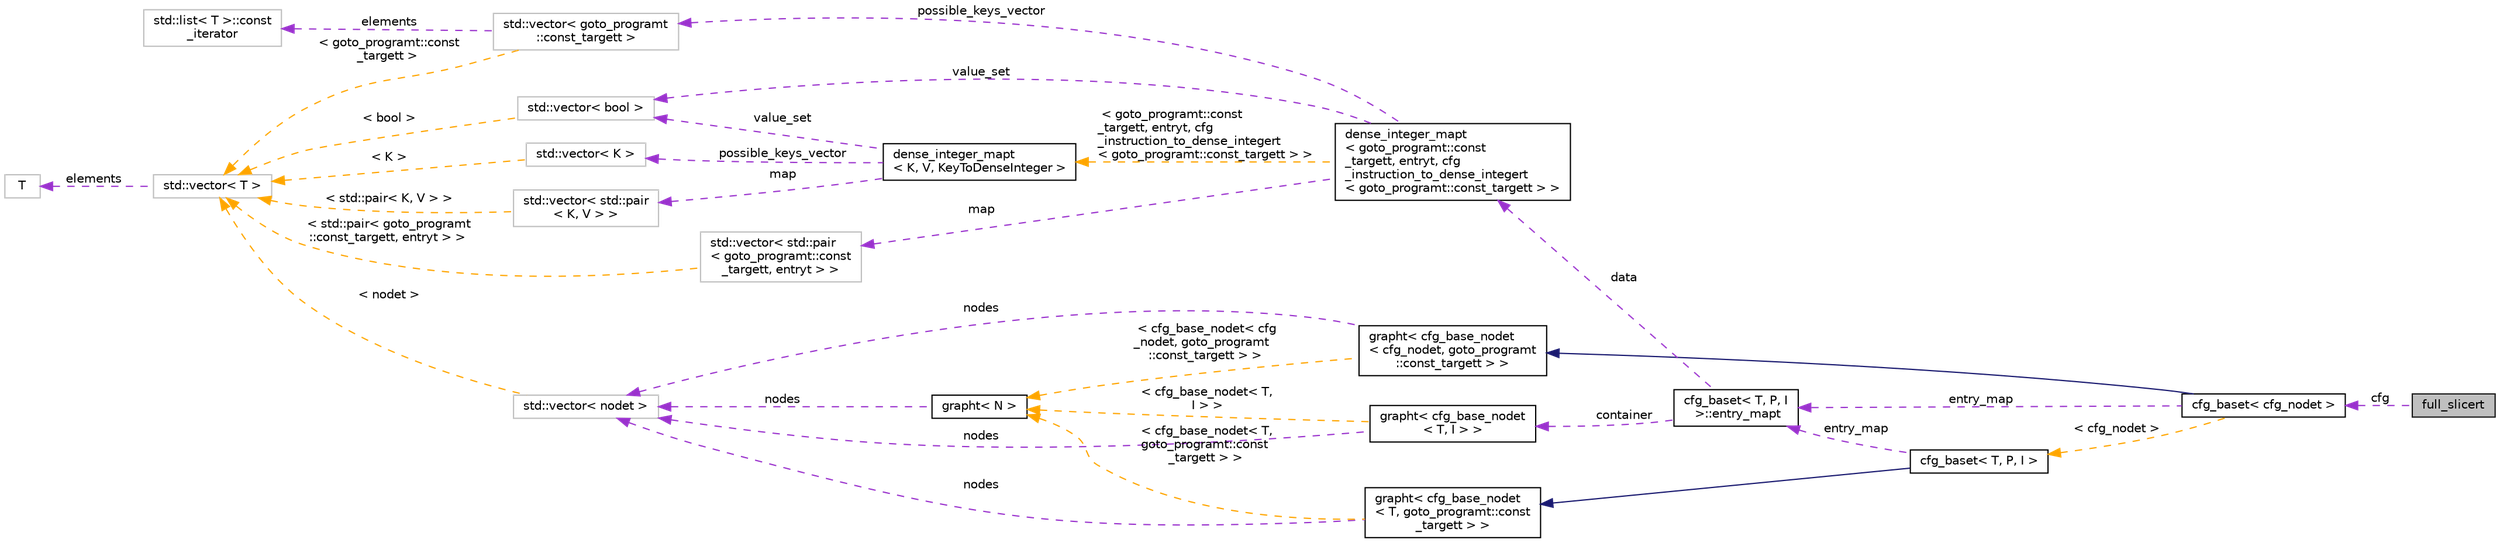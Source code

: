 digraph "full_slicert"
{
 // LATEX_PDF_SIZE
  bgcolor="transparent";
  edge [fontname="Helvetica",fontsize="10",labelfontname="Helvetica",labelfontsize="10"];
  node [fontname="Helvetica",fontsize="10",shape=record];
  rankdir="LR";
  Node1 [label="full_slicert",height=0.2,width=0.4,color="black", fillcolor="grey75", style="filled", fontcolor="black",tooltip=" "];
  Node2 -> Node1 [dir="back",color="darkorchid3",fontsize="10",style="dashed",label=" cfg" ,fontname="Helvetica"];
  Node2 [label="cfg_baset\< cfg_nodet \>",height=0.2,width=0.4,color="black",URL="$classcfg__baset.html",tooltip=" "];
  Node3 -> Node2 [dir="back",color="midnightblue",fontsize="10",style="solid",fontname="Helvetica"];
  Node3 [label="grapht\< cfg_base_nodet\l\< cfg_nodet, goto_programt\l::const_targett \> \>",height=0.2,width=0.4,color="black",URL="$classgrapht.html",tooltip=" "];
  Node4 -> Node3 [dir="back",color="darkorchid3",fontsize="10",style="dashed",label=" nodes" ,fontname="Helvetica"];
  Node4 [label="std::vector\< nodet \>",height=0.2,width=0.4,color="grey75",tooltip=" "];
  Node5 -> Node4 [dir="back",color="orange",fontsize="10",style="dashed",label=" \< nodet \>" ,fontname="Helvetica"];
  Node5 [label="std::vector\< T \>",height=0.2,width=0.4,color="grey75",tooltip="STL class."];
  Node6 -> Node5 [dir="back",color="darkorchid3",fontsize="10",style="dashed",label=" elements" ,fontname="Helvetica"];
  Node6 [label="T",height=0.2,width=0.4,color="grey75",tooltip=" "];
  Node7 -> Node3 [dir="back",color="orange",fontsize="10",style="dashed",label=" \< cfg_base_nodet\< cfg\l_nodet, goto_programt\l::const_targett \> \>" ,fontname="Helvetica"];
  Node7 [label="grapht\< N \>",height=0.2,width=0.4,color="black",URL="$classgrapht.html",tooltip="A generic directed graph with a parametric node type."];
  Node4 -> Node7 [dir="back",color="darkorchid3",fontsize="10",style="dashed",label=" nodes" ,fontname="Helvetica"];
  Node8 -> Node2 [dir="back",color="darkorchid3",fontsize="10",style="dashed",label=" entry_map" ,fontname="Helvetica"];
  Node8 [label="cfg_baset\< T, P, I\l \>::entry_mapt",height=0.2,width=0.4,color="black",URL="$classcfg__baset_1_1entry__mapt.html",tooltip=" "];
  Node9 -> Node8 [dir="back",color="darkorchid3",fontsize="10",style="dashed",label=" data" ,fontname="Helvetica"];
  Node9 [label="dense_integer_mapt\l\< goto_programt::const\l_targett, entryt, cfg\l_instruction_to_dense_integert\l\< goto_programt::const_targett \> \>",height=0.2,width=0.4,color="black",URL="$classdense__integer__mapt.html",tooltip=" "];
  Node10 -> Node9 [dir="back",color="darkorchid3",fontsize="10",style="dashed",label=" possible_keys_vector" ,fontname="Helvetica"];
  Node10 [label="std::vector\< goto_programt\l::const_targett \>",height=0.2,width=0.4,color="grey75",tooltip=" "];
  Node11 -> Node10 [dir="back",color="darkorchid3",fontsize="10",style="dashed",label=" elements" ,fontname="Helvetica"];
  Node11 [label="std::list\< T \>::const\l_iterator",height=0.2,width=0.4,color="grey75",tooltip="STL iterator class."];
  Node5 -> Node10 [dir="back",color="orange",fontsize="10",style="dashed",label=" \< goto_programt::const\l_targett \>" ,fontname="Helvetica"];
  Node12 -> Node9 [dir="back",color="darkorchid3",fontsize="10",style="dashed",label=" value_set" ,fontname="Helvetica"];
  Node12 [label="std::vector\< bool \>",height=0.2,width=0.4,color="grey75",tooltip=" "];
  Node5 -> Node12 [dir="back",color="orange",fontsize="10",style="dashed",label=" \< bool \>" ,fontname="Helvetica"];
  Node13 -> Node9 [dir="back",color="darkorchid3",fontsize="10",style="dashed",label=" map" ,fontname="Helvetica"];
  Node13 [label="std::vector\< std::pair\l\< goto_programt::const\l_targett, entryt \> \>",height=0.2,width=0.4,color="grey75",tooltip=" "];
  Node5 -> Node13 [dir="back",color="orange",fontsize="10",style="dashed",label=" \< std::pair\< goto_programt\l::const_targett, entryt \> \>" ,fontname="Helvetica"];
  Node14 -> Node9 [dir="back",color="orange",fontsize="10",style="dashed",label=" \< goto_programt::const\l_targett, entryt, cfg\l_instruction_to_dense_integert\l\< goto_programt::const_targett \> \>" ,fontname="Helvetica"];
  Node14 [label="dense_integer_mapt\l\< K, V, KeyToDenseInteger \>",height=0.2,width=0.4,color="black",URL="$classdense__integer__mapt.html",tooltip="A map type that is backed by a vector, which relies on the ability to (a) see the keys that might be ..."];
  Node15 -> Node14 [dir="back",color="darkorchid3",fontsize="10",style="dashed",label=" map" ,fontname="Helvetica"];
  Node15 [label="std::vector\< std::pair\l\< K, V \> \>",height=0.2,width=0.4,color="grey75",tooltip=" "];
  Node5 -> Node15 [dir="back",color="orange",fontsize="10",style="dashed",label=" \< std::pair\< K, V \> \>" ,fontname="Helvetica"];
  Node16 -> Node14 [dir="back",color="darkorchid3",fontsize="10",style="dashed",label=" possible_keys_vector" ,fontname="Helvetica"];
  Node16 [label="std::vector\< K \>",height=0.2,width=0.4,color="grey75",tooltip=" "];
  Node5 -> Node16 [dir="back",color="orange",fontsize="10",style="dashed",label=" \< K \>" ,fontname="Helvetica"];
  Node12 -> Node14 [dir="back",color="darkorchid3",fontsize="10",style="dashed",label=" value_set" ,fontname="Helvetica"];
  Node17 -> Node8 [dir="back",color="darkorchid3",fontsize="10",style="dashed",label=" container" ,fontname="Helvetica"];
  Node17 [label="grapht\< cfg_base_nodet\l\< T, I \> \>",height=0.2,width=0.4,color="black",URL="$classgrapht.html",tooltip=" "];
  Node4 -> Node17 [dir="back",color="darkorchid3",fontsize="10",style="dashed",label=" nodes" ,fontname="Helvetica"];
  Node7 -> Node17 [dir="back",color="orange",fontsize="10",style="dashed",label=" \< cfg_base_nodet\< T,\l I \> \>" ,fontname="Helvetica"];
  Node18 -> Node2 [dir="back",color="orange",fontsize="10",style="dashed",label=" \< cfg_nodet \>" ,fontname="Helvetica"];
  Node18 [label="cfg_baset\< T, P, I \>",height=0.2,width=0.4,color="black",URL="$classcfg__baset.html",tooltip="A multi-procedural control flow graph (CFG) whose nodes store references to instructions in a GOTO pr..."];
  Node19 -> Node18 [dir="back",color="midnightblue",fontsize="10",style="solid",fontname="Helvetica"];
  Node19 [label="grapht\< cfg_base_nodet\l\< T, goto_programt::const\l_targett \> \>",height=0.2,width=0.4,color="black",URL="$classgrapht.html",tooltip=" "];
  Node4 -> Node19 [dir="back",color="darkorchid3",fontsize="10",style="dashed",label=" nodes" ,fontname="Helvetica"];
  Node7 -> Node19 [dir="back",color="orange",fontsize="10",style="dashed",label=" \< cfg_base_nodet\< T,\l goto_programt::const\l_targett \> \>" ,fontname="Helvetica"];
  Node8 -> Node18 [dir="back",color="darkorchid3",fontsize="10",style="dashed",label=" entry_map" ,fontname="Helvetica"];
}
